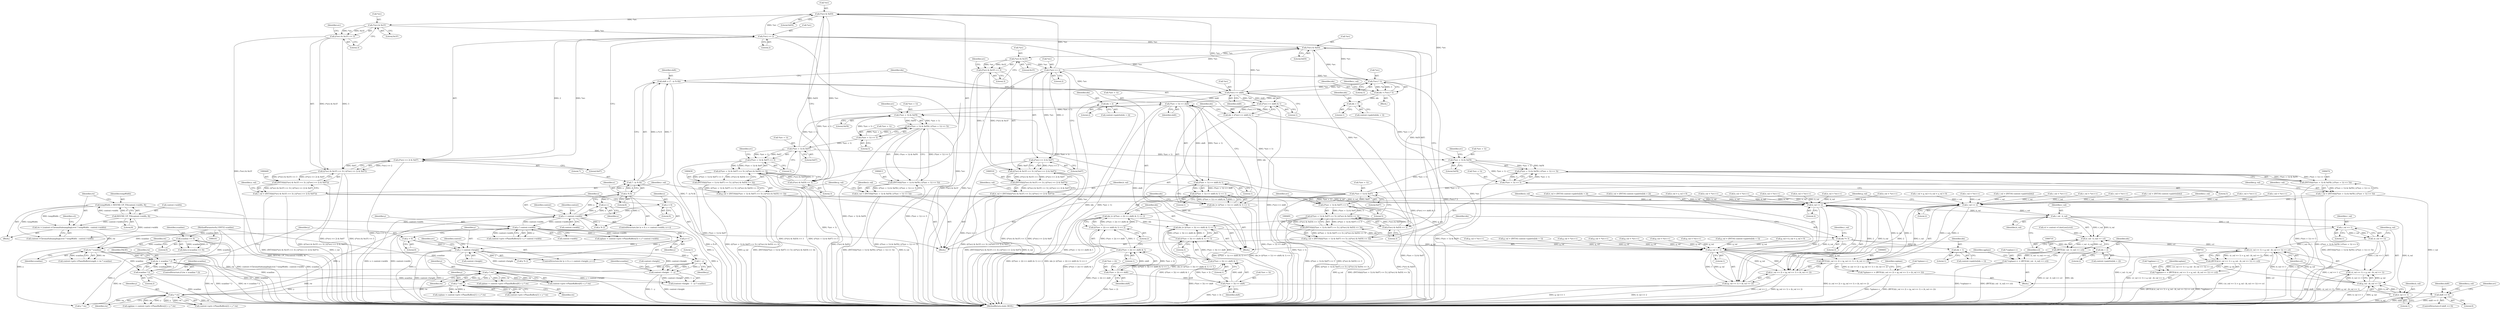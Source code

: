 digraph "0_FreeRDP_d1112c279bd1a327e8e4d0b5f371458bf2579659_5@pointer" {
"1000441" [label="(Call,(*src) & 0xE0)"];
"1000458" [label="(Call,(*src) >> 2)"];
"1000452" [label="(Call,(*src) & 0x1F)"];
"1000441" [label="(Call,(*src) & 0xE0)"];
"1000519" [label="(Call,(*src) >> 2)"];
"1000513" [label="(Call,(*src) & 0x1F)"];
"1000502" [label="(Call,(*src) & 0xE0)"];
"1000636" [label="(Call,(*src) * 3)"];
"1000545" [label="(Call,(*src) >> shift)"];
"1000535" [label="(Call,shift = (7 - (x % 8)))"];
"1000537" [label="(Call,7 - (x % 8))"];
"1000539" [label="(Call,x % 8)"];
"1000268" [label="(Call,x < context->width)"];
"1000273" [label="(Call,x++)"];
"1000265" [label="(Call,x = 0)"];
"1000259" [label="(Call,y * context->width)"];
"1000246" [label="(Call,y * rw)"];
"1000233" [label="(Call,y * rw)"];
"1000220" [label="(Call,y * rw)"];
"1000206" [label="(Call,1 - y)"];
"1000189" [label="(Call,y < context->height)"];
"1000186" [label="(Call,y = 0)"];
"1000194" [label="(Call,y++)"];
"1000202" [label="(Call,context->height - 1 - y)"];
"1000178" [label="(Call,rw < scanline * 2)"];
"1000172" [label="(Call,rw * scanline)"];
"1000150" [label="(Call,rw = (context->ChromaSubsamplingLevel ? tempWidth : context->width))"];
"1000143" [label="(Call,tempWidth = ROUND_UP_TO(context->width, 8))"];
"1000145" [label="(Call,ROUND_UP_TO(context->width, 8))"];
"1000138" [label="(Call,scanline == 0)"];
"1000104" [label="(MethodParameterIn,UINT32 scanline)"];
"1000180" [label="(Call,scanline * 2)"];
"1000440" [label="(Call,((*src) & 0xE0) >> 3)"];
"1000431" [label="(Call,(((*(src + 1)) & 0x07) << 5) | (((*src) & 0xE0) >> 3))"];
"1000429" [label="(Call,(INT16)((((*(src + 1)) & 0x07) << 5) | (((*src) & 0xE0) >> 3)))"];
"1000427" [label="(Call,g_val = (INT16)((((*(src + 1)) & 0x07) << 5) | (((*src) & 0xE0) >> 3)))"];
"1000699" [label="(Call,g_val >> 1)"];
"1000692" [label="(Call,(BYTE)((r_val >> 2) + (g_val >> 1) + (b_val >> 2)))"];
"1000688" [label="(Call,*yplane++ = (BYTE)((r_val >> 2) + (g_val >> 1) + (b_val >> 2)))"];
"1000694" [label="(Call,(r_val >> 2) + (g_val >> 1) + (b_val >> 2))"];
"1000698" [label="(Call,(g_val >> 1) + (b_val >> 2))"];
"1000728" [label="(Call,g_val - (b_val >> 1))"];
"1000722" [label="(Call,(-(r_val >> 1) + g_val - (b_val >> 1)) >> ccl)"];
"1000711" [label="(Call,(r_val - b_val) >> ccl)"];
"1000709" [label="(Call,(BYTE)((r_val - b_val) >> ccl))"];
"1000705" [label="(Call,*coplane++ = (BYTE)((r_val - b_val) >> ccl))"];
"1000720" [label="(Call,(BYTE)((-(r_val >> 1) + g_val - (b_val >> 1)) >> ccl))"];
"1000716" [label="(Call,*cgplane++ = (BYTE)((-(r_val >> 1) + g_val - (b_val >> 1)) >> ccl))"];
"1000723" [label="(Call,-(r_val >> 1) + g_val - (b_val >> 1))"];
"1000451" [label="(Call,((*src) & 0x1F) << 3)"];
"1000450" [label="(Call,(((*src) & 0x1F) << 3) | (((*src) >> 2) & 0x07))"];
"1000448" [label="(Call,(INT16)((((*src) & 0x1F) << 3) | (((*src) >> 2) & 0x07)))"];
"1000446" [label="(Call,r_val = (INT16)((((*src) & 0x1F) << 3) | (((*src) >> 2) & 0x07)))"];
"1000695" [label="(Call,r_val >> 2)"];
"1000712" [label="(Call,r_val - b_val)"];
"1000725" [label="(Call,r_val >> 1)"];
"1000724" [label="(Call,-(r_val >> 1))"];
"1000730" [label="(Call,b_val >> 1)"];
"1000457" [label="(Call,((*src) >> 2) & 0x07)"];
"1000501" [label="(Call,((*src) & 0xE0) >> 3)"];
"1000492" [label="(Call,(((*(src + 1)) & 0x07) << 5) | (((*src) & 0xE0) >> 3))"];
"1000490" [label="(Call,(INT16)((((*(src + 1)) & 0x07) << 5) | (((*src) & 0xE0) >> 3)))"];
"1000488" [label="(Call,g_val = (INT16)((((*(src + 1)) & 0x07) << 5) | (((*src) & 0xE0) >> 3)))"];
"1000512" [label="(Call,((*src) & 0x1F) << 3)"];
"1000511" [label="(Call,(((*src) & 0x1F) << 3) | (((*src) >> 2) & 0x07))"];
"1000509" [label="(Call,(INT16)((((*src) & 0x1F) << 3) | (((*src) >> 2) & 0x07)))"];
"1000507" [label="(Call,b_val = (INT16)((((*src) & 0x1F) << 3) | (((*src) >> 2) & 0x07)))"];
"1000702" [label="(Call,b_val >> 2)"];
"1000518" [label="(Call,((*src) >> 2) & 0x07)"];
"1000544" [label="(Call,((*src) >> shift) & 1)"];
"1000542" [label="(Call,idx = ((*src) >> shift) & 1)"];
"1000550" [label="(Call,idx |= (((*(src + 1)) >> shift) & 1) << 1)"];
"1000562" [label="(Call,idx |= (((*(src + 2)) >> shift) & 1) << 2)"];
"1000574" [label="(Call,idx |= (((*(src + 3)) >> shift) & 1) << 3)"];
"1000586" [label="(Call,idx *= 3)"];
"1000606" [label="(Call,idx + 1)"];
"1000617" [label="(Call,idx + 2)"];
"1000554" [label="(Call,(*(src + 1)) >> shift)"];
"1000415" [label="(Call,(*(src + 1)) & 0xF8)"];
"1000414" [label="(Call,((*(src + 1)) & 0xF8) | ((*(src + 1)) >> 5))"];
"1000412" [label="(Call,(INT16)(((*(src + 1)) & 0xF8) | ((*(src + 1)) >> 5)))"];
"1000410" [label="(Call,b_val = (INT16)(((*(src + 1)) & 0xF8) | ((*(src + 1)) >> 5)))"];
"1000421" [label="(Call,(*(src + 1)) >> 5)"];
"1000433" [label="(Call,(*(src + 1)) & 0x07)"];
"1000432" [label="(Call,((*(src + 1)) & 0x07) << 5)"];
"1000476" [label="(Call,(*(src + 1)) & 0xF8)"];
"1000475" [label="(Call,((*(src + 1)) & 0xF8) | ((*(src + 1)) >> 5))"];
"1000473" [label="(Call,(INT16)(((*(src + 1)) & 0xF8) | ((*(src + 1)) >> 5)))"];
"1000471" [label="(Call,r_val = (INT16)(((*(src + 1)) & 0xF8) | ((*(src + 1)) >> 5)))"];
"1000482" [label="(Call,(*(src + 1)) >> 5)"];
"1000494" [label="(Call,(*(src + 1)) & 0x07)"];
"1000493" [label="(Call,((*(src + 1)) & 0x07) << 5)"];
"1000553" [label="(Call,((*(src + 1)) >> shift) & 1)"];
"1000552" [label="(Call,(((*(src + 1)) >> shift) & 1) << 1)"];
"1000566" [label="(Call,(*(src + 2)) >> shift)"];
"1000565" [label="(Call,((*(src + 2)) >> shift) & 1)"];
"1000564" [label="(Call,(((*(src + 2)) >> shift) & 1) << 2)"];
"1000578" [label="(Call,(*(src + 3)) >> shift)"];
"1000577" [label="(Call,((*(src + 3)) >> shift) & 1)"];
"1000576" [label="(Call,(((*(src + 3)) >> shift) & 1) << 3)"];
"1000621" [label="(Call,shift == 0)"];
"1000634" [label="(Call,idx = (*src) * 3)"];
"1000657" [label="(Call,idx + 1)"];
"1000668" [label="(Call,idx + 2)"];
"1000519" [label="(Call,(*src) >> 2)"];
"1000639" [label="(Literal,3)"];
"1000195" [label="(Identifier,y)"];
"1000659" [label="(Literal,1)"];
"1000104" [label="(MethodParameterIn,UINT32 scanline)"];
"1000431" [label="(Call,(((*(src + 1)) & 0x07) << 5) | (((*src) & 0xE0) >> 3))"];
"1000563" [label="(Identifier,idx)"];
"1000414" [label="(Call,((*(src + 1)) & 0xF8) | ((*(src + 1)) >> 5))"];
"1000622" [label="(Identifier,shift)"];
"1000706" [label="(Call,*coplane++)"];
"1000443" [label="(Identifier,src)"];
"1000583" [label="(Identifier,shift)"];
"1000641" [label="(Identifier,r_val)"];
"1000225" [label="(Call,context->priv->PlaneBuffers[1] + y * rw)"];
"1000438" [label="(Literal,0x07)"];
"1000172" [label="(Call,rw * scanline)"];
"1000450" [label="(Call,(((*src) & 0x1F) << 3) | (((*src) >> 2) & 0x07))"];
"1000649" [label="(Call,g_val = (INT16) context->palette[idx + 1])"];
"1000178" [label="(Call,rw < scanline * 2)"];
"1000270" [label="(Call,context->width)"];
"1000234" [label="(Identifier,y)"];
"1000717" [label="(Call,*cgplane++)"];
"1000489" [label="(Identifier,g_val)"];
"1000268" [label="(Call,x < context->width)"];
"1000180" [label="(Call,scanline * 2)"];
"1000251" [label="(Call,context->priv->PlaneBuffers[3] + y * context->width)"];
"1000105" [label="(Block,)"];
"1000708" [label="(Identifier,coplane)"];
"1000716" [label="(Call,*cgplane++ = (BYTE)((-(r_val >> 1) + g_val - (b_val >> 1)) >> ccl))"];
"1000248" [label="(Identifier,rw)"];
"1000314" [label="(Call,r_val = *src++)"];
"1000543" [label="(Identifier,idx)"];
"1000724" [label="(Call,-(r_val >> 1))"];
"1000194" [label="(Call,y++)"];
"1000678" [label="(Call,r_val = g_val = b_val = a_val = 0)"];
"1000585" [label="(Literal,3)"];
"1000198" [label="(Identifier,src)"];
"1000737" [label="(Identifier,aplane)"];
"1000634" [label="(Call,idx = (*src) * 3)"];
"1000567" [label="(Call,*(src + 2))"];
"1000546" [label="(Call,*src)"];
"1000260" [label="(Identifier,y)"];
"1000694" [label="(Call,(r_val >> 2) + (g_val >> 1) + (b_val >> 2))"];
"1000150" [label="(Call,rw = (context->ChromaSubsamplingLevel ? tempWidth : context->width))"];
"1000482" [label="(Call,(*(src + 1)) >> 5)"];
"1000571" [label="(Identifier,shift)"];
"1000632" [label="(Block,)"];
"1000664" [label="(Call,context->palette[idx + 2])"];
"1000280" [label="(Block,)"];
"1000457" [label="(Call,((*src) >> 2) & 0x07)"];
"1000730" [label="(Call,b_val >> 1)"];
"1000458" [label="(Call,(*src) >> 2)"];
"1000212" [label="(Call,context->priv->PlaneBuffers[0] + y * rw)"];
"1000777" [label="(Call,y % 2)"];
"1000188" [label="(Literal,0)"];
"1000689" [label="(Call,*yplane++)"];
"1000181" [label="(Identifier,scanline)"];
"1000490" [label="(Call,(INT16)((((*(src + 1)) & 0x07) << 5) | (((*src) & 0xE0) >> 3)))"];
"1000485" [label="(Identifier,src)"];
"1000504" [label="(Identifier,src)"];
"1000618" [label="(Identifier,idx)"];
"1000579" [label="(Call,*(src + 3))"];
"1000714" [label="(Identifier,b_val)"];
"1000722" [label="(Call,(-(r_val >> 1) + g_val - (b_val >> 1)) >> ccl)"];
"1000421" [label="(Call,(*(src + 1)) >> 5)"];
"1000275" [label="(Block,)"];
"1000587" [label="(Identifier,idx)"];
"1000182" [label="(Literal,2)"];
"1000152" [label="(Call,context->ChromaSubsamplingLevel ? tempWidth : context->width)"];
"1000246" [label="(Call,y * rw)"];
"1000700" [label="(Identifier,g_val)"];
"1000549" [label="(Literal,1)"];
"1000427" [label="(Call,g_val = (INT16)((((*(src + 1)) & 0x07) << 5) | (((*src) & 0xE0) >> 3)))"];
"1000447" [label="(Identifier,r_val)"];
"1000692" [label="(Call,(BYTE)((r_val >> 2) + (g_val >> 1) + (b_val >> 2)))"];
"1000446" [label="(Call,r_val = (INT16)((((*src) & 0x1F) << 3) | (((*src) >> 2) & 0x07)))"];
"1000551" [label="(Identifier,idx)"];
"1000309" [label="(Call,g_val = *src++)"];
"1000331" [label="(Call,g_val = *src++)"];
"1000559" [label="(Identifier,shift)"];
"1000728" [label="(Call,g_val - (b_val >> 1))"];
"1000727" [label="(Literal,1)"];
"1000222" [label="(Identifier,rw)"];
"1000247" [label="(Identifier,y)"];
"1000207" [label="(Literal,1)"];
"1000561" [label="(Literal,1)"];
"1000492" [label="(Call,(((*(src + 1)) & 0x07) << 5) | (((*src) & 0xE0) >> 3))"];
"1000588" [label="(Literal,3)"];
"1000509" [label="(Call,(INT16)((((*src) & 0x1F) << 3) | (((*src) >> 2) & 0x07)))"];
"1000502" [label="(Call,(*src) & 0xE0)"];
"1000520" [label="(Call,*src)"];
"1000745" [label="(Call,x % 2)"];
"1000151" [label="(Identifier,rw)"];
"1000544" [label="(Call,((*src) >> shift) & 1)"];
"1000476" [label="(Call,(*(src + 1)) & 0xF8)"];
"1000584" [label="(Literal,1)"];
"1000682" [label="(Call,b_val = a_val = 0)"];
"1000574" [label="(Call,idx |= (((*(src + 3)) >> shift) & 1) << 3)"];
"1000434" [label="(Call,*(src + 1))"];
"1000732" [label="(Literal,1)"];
"1000508" [label="(Identifier,b_val)"];
"1000439" [label="(Literal,5)"];
"1000720" [label="(Call,(BYTE)((-(r_val >> 1) + g_val - (b_val >> 1)) >> ccl))"];
"1000442" [label="(Call,*src)"];
"1000636" [label="(Call,(*src) * 3)"];
"1000545" [label="(Call,(*src) >> shift)"];
"1000522" [label="(Literal,2)"];
"1000516" [label="(Literal,0x1F)"];
"1000326" [label="(Call,r_val = *src++)"];
"1000145" [label="(Call,ROUND_UP_TO(context->width, 8))"];
"1000726" [label="(Identifier,r_val)"];
"1000177" [label="(ControlStructure,if (rw < scanline * 2))"];
"1000536" [label="(Identifier,shift)"];
"1000415" [label="(Call,(*(src + 1)) & 0xF8)"];
"1000146" [label="(Call,context->width)"];
"1000512" [label="(Call,((*src) & 0x1F) << 3)"];
"1000433" [label="(Call,(*(src + 1)) & 0x07)"];
"1000429" [label="(Call,(INT16)((((*(src + 1)) & 0x07) << 5) | (((*src) & 0xE0) >> 3)))"];
"1000623" [label="(Literal,0)"];
"1000375" [label="(Call,g_val = *src++)"];
"1000702" [label="(Call,b_val >> 2)"];
"1000532" [label="(Block,)"];
"1000220" [label="(Call,y * rw)"];
"1000161" [label="(Identifier,ccl)"];
"1000503" [label="(Call,*src)"];
"1000304" [label="(Call,b_val = *src++)"];
"1000455" [label="(Literal,0x1F)"];
"1000619" [label="(Literal,2)"];
"1000400" [label="(Call,b_val = *src++)"];
"1000548" [label="(Identifier,shift)"];
"1000269" [label="(Identifier,x)"];
"1000273" [label="(Call,x++)"];
"1000774" [label="(Identifier,context)"];
"1000472" [label="(Identifier,r_val)"];
"1000606" [label="(Call,idx + 1)"];
"1000538" [label="(Literal,7)"];
"1000578" [label="(Call,(*(src + 3)) >> shift)"];
"1000149" [label="(Literal,8)"];
"1000370" [label="(Call,b_val = *src++)"];
"1000514" [label="(Call,*src)"];
"1000456" [label="(Literal,3)"];
"1000267" [label="(Literal,0)"];
"1000139" [label="(Identifier,scanline)"];
"1000620" [label="(ControlStructure,if (shift == 0))"];
"1000441" [label="(Call,(*src) & 0xE0)"];
"1000203" [label="(Call,context->height)"];
"1000711" [label="(Call,(r_val - b_val) >> ccl)"];
"1000432" [label="(Call,((*(src + 1)) & 0x07) << 5)"];
"1000688" [label="(Call,*yplane++ = (BYTE)((r_val >> 2) + (g_val >> 1) + (b_val >> 2)))"];
"1000733" [label="(Identifier,ccl)"];
"1000723" [label="(Call,-(r_val >> 1) + g_val - (b_val >> 1))"];
"1000668" [label="(Call,idx + 2)"];
"1000576" [label="(Call,(((*(src + 3)) >> shift) & 1) << 3)"];
"1000653" [label="(Call,context->palette[idx + 1])"];
"1000488" [label="(Call,g_val = (INT16)((((*(src + 1)) & 0x07) << 5) | (((*src) & 0xE0) >> 3)))"];
"1000613" [label="(Call,context->palette[idx + 2])"];
"1000191" [label="(Call,context->height)"];
"1000608" [label="(Literal,1)"];
"1000695" [label="(Call,r_val >> 2)"];
"1000440" [label="(Call,((*src) & 0xE0) >> 3)"];
"1000278" [label="(Identifier,context)"];
"1000511" [label="(Call,(((*src) & 0x1F) << 3) | (((*src) >> 2) & 0x07))"];
"1000712" [label="(Call,r_val - b_val)"];
"1000607" [label="(Identifier,idx)"];
"1000481" [label="(Literal,0xF8)"];
"1000513" [label="(Call,(*src) & 0x1F)"];
"1000206" [label="(Call,1 - y)"];
"1000555" [label="(Call,*(src + 1))"];
"1000451" [label="(Call,((*src) & 0x1F) << 3)"];
"1000792" [label="(Call,y * rw)"];
"1000236" [label="(Call,cgplane = context->priv->PlaneBuffers[2] + y * rw)"];
"1000729" [label="(Identifier,g_val)"];
"1000187" [label="(Identifier,y)"];
"1000701" [label="(Literal,1)"];
"1000703" [label="(Identifier,b_val)"];
"1000233" [label="(Call,y * rw)"];
"1000698" [label="(Call,(g_val >> 1) + (b_val >> 2))"];
"1000640" [label="(Call,r_val = (INT16) context->palette[idx])"];
"1000617" [label="(Call,idx + 2)"];
"1000282" [label="(Call,b_val = *src++)"];
"1000411" [label="(Identifier,b_val)"];
"1000473" [label="(Call,(INT16)(((*(src + 1)) & 0xF8) | ((*(src + 1)) >> 5)))"];
"1000542" [label="(Call,idx = ((*src) >> shift) & 1)"];
"1000292" [label="(Call,r_val = *src++)"];
"1000699" [label="(Call,g_val >> 1)"];
"1000274" [label="(Identifier,x)"];
"1000742" [label="(Identifier,context)"];
"1000358" [label="(Call,b_val = *src++)"];
"1000380" [label="(Call,r_val = *src++)"];
"1000221" [label="(Identifier,y)"];
"1000140" [label="(Literal,0)"];
"1000494" [label="(Call,(*(src + 1)) & 0x07)"];
"1000266" [label="(Identifier,x)"];
"1000554" [label="(Call,(*(src + 1)) >> shift)"];
"1000235" [label="(Identifier,rw)"];
"1000483" [label="(Call,*(src + 1))"];
"1000539" [label="(Call,x % 8)"];
"1000238" [label="(Call,context->priv->PlaneBuffers[2] + y * rw)"];
"1000507" [label="(Call,b_val = (INT16)((((*src) & 0x1F) << 3) | (((*src) >> 2) & 0x07)))"];
"1000420" [label="(Literal,0xF8)"];
"1000577" [label="(Call,((*(src + 3)) >> shift) & 1)"];
"1000209" [label="(Identifier,scanline)"];
"1000261" [label="(Call,context->width)"];
"1000353" [label="(Call,g_val = *src++)"];
"1000136" [label="(Call,data || (scanline == 0))"];
"1000731" [label="(Identifier,b_val)"];
"1000628" [label="(Identifier,a_val)"];
"1000249" [label="(Call,aplane = context->priv->PlaneBuffers[3] + y * context->width)"];
"1000144" [label="(Identifier,tempWidth)"];
"1000184" [label="(Identifier,FALSE)"];
"1000264" [label="(ControlStructure,for (x = 0; x < context->width; x++))"];
"1000471" [label="(Call,r_val = (INT16)(((*(src + 1)) & 0xF8) | ((*(src + 1)) >> 5)))"];
"1000410" [label="(Call,b_val = (INT16)(((*(src + 1)) & 0xF8) | ((*(src + 1)) >> 5)))"];
"1000715" [label="(Identifier,ccl)"];
"1000426" [label="(Literal,5)"];
"1000487" [label="(Literal,5)"];
"1000166" [label="(Call,context->priv->PlaneBuffersLength < rw * scanline)"];
"1000500" [label="(Literal,5)"];
"1000348" [label="(Call,r_val = *src++)"];
"1000625" [label="(Identifier,src)"];
"1000523" [label="(Literal,0x07)"];
"1000505" [label="(Literal,0xE0)"];
"1000143" [label="(Call,tempWidth = ROUND_UP_TO(context->width, 8))"];
"1000713" [label="(Identifier,r_val)"];
"1000186" [label="(Call,y = 0)"];
"1000521" [label="(Identifier,src)"];
"1000190" [label="(Identifier,y)"];
"1000416" [label="(Call,*(src + 1))"];
"1000453" [label="(Call,*src)"];
"1000562" [label="(Call,idx |= (((*(src + 2)) >> shift) & 1) << 2)"];
"1000444" [label="(Literal,0xE0)"];
"1000160" [label="(Call,ccl = context->ColorLossLevel)"];
"1000138" [label="(Call,scanline == 0)"];
"1000477" [label="(Call,*(src + 1))"];
"1000223" [label="(Call,coplane = context->priv->PlaneBuffers[1] + y * rw)"];
"1000208" [label="(Identifier,y)"];
"1000428" [label="(Identifier,g_val)"];
"1000719" [label="(Identifier,cgplane)"];
"1000590" [label="(Identifier,r_val)"];
"1000185" [label="(ControlStructure,for (y = 0; y < context->height; y++))"];
"1000464" [label="(Identifier,a_val)"];
"1000565" [label="(Call,((*(src + 2)) >> shift) & 1)"];
"1000179" [label="(Identifier,rw)"];
"1000541" [label="(Literal,8)"];
"1000517" [label="(Literal,3)"];
"1000670" [label="(Literal,2)"];
"1000495" [label="(Call,*(src + 1))"];
"1000705" [label="(Call,*coplane++ = (BYTE)((r_val - b_val) >> ccl))"];
"1000589" [label="(Call,r_val = (INT16) context->palette[idx])"];
"1000535" [label="(Call,shift = (7 - (x % 8)))"];
"1000552" [label="(Call,(((*(src + 1)) >> shift) & 1) << 1)"];
"1000841" [label="(MethodReturn,static BOOL)"];
"1000462" [label="(Literal,0x07)"];
"1000506" [label="(Literal,3)"];
"1000201" [label="(Call,(context->height - 1 - y) * scanline)"];
"1000525" [label="(Identifier,a_val)"];
"1000336" [label="(Call,b_val = *src++)"];
"1000459" [label="(Call,*src)"];
"1000265" [label="(Call,x = 0)"];
"1000202" [label="(Call,context->height - 1 - y)"];
"1000553" [label="(Call,((*(src + 1)) >> shift) & 1)"];
"1000566" [label="(Call,(*(src + 2)) >> shift)"];
"1000424" [label="(Identifier,src)"];
"1000412" [label="(Call,(INT16)(((*(src + 1)) & 0xF8) | ((*(src + 1)) >> 5)))"];
"1000550" [label="(Call,idx |= (((*(src + 1)) >> shift) & 1) << 1)"];
"1000259" [label="(Call,y * context->width)"];
"1000395" [label="(Call,g_val = *src++)"];
"1000657" [label="(Call,idx + 1)"];
"1000598" [label="(Call,g_val = (INT16) context->palette[idx + 1])"];
"1000575" [label="(Identifier,idx)"];
"1000572" [label="(Literal,1)"];
"1000696" [label="(Identifier,r_val)"];
"1000609" [label="(Call,b_val = (INT16) context->palette[idx + 2])"];
"1000658" [label="(Identifier,idx)"];
"1000452" [label="(Call,(*src) & 0x1F)"];
"1000390" [label="(Call,r_val = *src++)"];
"1000174" [label="(Identifier,scanline)"];
"1000493" [label="(Call,((*(src + 1)) & 0x07) << 5)"];
"1000586" [label="(Call,idx *= 3)"];
"1000660" [label="(Call,b_val = (INT16) context->palette[idx + 2])"];
"1000448" [label="(Call,(INT16)((((*src) & 0x1F) << 3) | (((*src) >> 2) & 0x07)))"];
"1000210" [label="(Call,yplane = context->priv->PlaneBuffers[0] + y * rw)"];
"1000501" [label="(Call,((*src) & 0xE0) >> 3)"];
"1000518" [label="(Call,((*src) >> 2) & 0x07)"];
"1000560" [label="(Literal,1)"];
"1000537" [label="(Call,7 - (x % 8))"];
"1000573" [label="(Literal,2)"];
"1000635" [label="(Identifier,idx)"];
"1000669" [label="(Identifier,idx)"];
"1000540" [label="(Identifier,x)"];
"1000460" [label="(Identifier,src)"];
"1000445" [label="(Literal,3)"];
"1000499" [label="(Literal,0x07)"];
"1000680" [label="(Call,g_val = b_val = a_val = 0)"];
"1000709" [label="(Call,(BYTE)((r_val - b_val) >> ccl))"];
"1000704" [label="(Literal,2)"];
"1000602" [label="(Call,context->palette[idx + 1])"];
"1000621" [label="(Call,shift == 0)"];
"1000461" [label="(Literal,2)"];
"1000564" [label="(Call,(((*(src + 2)) >> shift) & 1) << 2)"];
"1000189" [label="(Call,y < context->height)"];
"1000173" [label="(Identifier,rw)"];
"1000287" [label="(Call,g_val = *src++)"];
"1000697" [label="(Literal,2)"];
"1000637" [label="(Call,*src)"];
"1000475" [label="(Call,((*(src + 1)) & 0xF8) | ((*(src + 1)) >> 5))"];
"1000725" [label="(Call,r_val >> 1)"];
"1000422" [label="(Call,*(src + 1))"];
"1000441" -> "1000440"  [label="AST: "];
"1000441" -> "1000444"  [label="CFG: "];
"1000442" -> "1000441"  [label="AST: "];
"1000444" -> "1000441"  [label="AST: "];
"1000445" -> "1000441"  [label="CFG: "];
"1000441" -> "1000440"  [label="DDG: *src"];
"1000441" -> "1000440"  [label="DDG: 0xE0"];
"1000458" -> "1000441"  [label="DDG: *src"];
"1000519" -> "1000441"  [label="DDG: *src"];
"1000636" -> "1000441"  [label="DDG: *src"];
"1000545" -> "1000441"  [label="DDG: *src"];
"1000441" -> "1000452"  [label="DDG: *src"];
"1000458" -> "1000457"  [label="AST: "];
"1000458" -> "1000461"  [label="CFG: "];
"1000459" -> "1000458"  [label="AST: "];
"1000461" -> "1000458"  [label="AST: "];
"1000462" -> "1000458"  [label="CFG: "];
"1000458" -> "1000841"  [label="DDG: *src"];
"1000458" -> "1000457"  [label="DDG: *src"];
"1000458" -> "1000457"  [label="DDG: 2"];
"1000452" -> "1000458"  [label="DDG: *src"];
"1000458" -> "1000502"  [label="DDG: *src"];
"1000458" -> "1000545"  [label="DDG: *src"];
"1000458" -> "1000636"  [label="DDG: *src"];
"1000452" -> "1000451"  [label="AST: "];
"1000452" -> "1000455"  [label="CFG: "];
"1000453" -> "1000452"  [label="AST: "];
"1000455" -> "1000452"  [label="AST: "];
"1000456" -> "1000452"  [label="CFG: "];
"1000452" -> "1000451"  [label="DDG: *src"];
"1000452" -> "1000451"  [label="DDG: 0x1F"];
"1000519" -> "1000518"  [label="AST: "];
"1000519" -> "1000522"  [label="CFG: "];
"1000520" -> "1000519"  [label="AST: "];
"1000522" -> "1000519"  [label="AST: "];
"1000523" -> "1000519"  [label="CFG: "];
"1000519" -> "1000841"  [label="DDG: *src"];
"1000519" -> "1000502"  [label="DDG: *src"];
"1000519" -> "1000518"  [label="DDG: *src"];
"1000519" -> "1000518"  [label="DDG: 2"];
"1000513" -> "1000519"  [label="DDG: *src"];
"1000519" -> "1000545"  [label="DDG: *src"];
"1000519" -> "1000636"  [label="DDG: *src"];
"1000513" -> "1000512"  [label="AST: "];
"1000513" -> "1000516"  [label="CFG: "];
"1000514" -> "1000513"  [label="AST: "];
"1000516" -> "1000513"  [label="AST: "];
"1000517" -> "1000513"  [label="CFG: "];
"1000513" -> "1000512"  [label="DDG: *src"];
"1000513" -> "1000512"  [label="DDG: 0x1F"];
"1000502" -> "1000513"  [label="DDG: *src"];
"1000502" -> "1000501"  [label="AST: "];
"1000502" -> "1000505"  [label="CFG: "];
"1000503" -> "1000502"  [label="AST: "];
"1000505" -> "1000502"  [label="AST: "];
"1000506" -> "1000502"  [label="CFG: "];
"1000502" -> "1000501"  [label="DDG: *src"];
"1000502" -> "1000501"  [label="DDG: 0xE0"];
"1000636" -> "1000502"  [label="DDG: *src"];
"1000545" -> "1000502"  [label="DDG: *src"];
"1000636" -> "1000634"  [label="AST: "];
"1000636" -> "1000639"  [label="CFG: "];
"1000637" -> "1000636"  [label="AST: "];
"1000639" -> "1000636"  [label="AST: "];
"1000634" -> "1000636"  [label="CFG: "];
"1000636" -> "1000841"  [label="DDG: *src"];
"1000636" -> "1000545"  [label="DDG: *src"];
"1000636" -> "1000634"  [label="DDG: *src"];
"1000636" -> "1000634"  [label="DDG: 3"];
"1000545" -> "1000636"  [label="DDG: *src"];
"1000545" -> "1000544"  [label="AST: "];
"1000545" -> "1000548"  [label="CFG: "];
"1000546" -> "1000545"  [label="AST: "];
"1000548" -> "1000545"  [label="AST: "];
"1000549" -> "1000545"  [label="CFG: "];
"1000545" -> "1000841"  [label="DDG: *src"];
"1000545" -> "1000544"  [label="DDG: *src"];
"1000545" -> "1000544"  [label="DDG: shift"];
"1000535" -> "1000545"  [label="DDG: shift"];
"1000545" -> "1000554"  [label="DDG: shift"];
"1000535" -> "1000532"  [label="AST: "];
"1000535" -> "1000537"  [label="CFG: "];
"1000536" -> "1000535"  [label="AST: "];
"1000537" -> "1000535"  [label="AST: "];
"1000543" -> "1000535"  [label="CFG: "];
"1000535" -> "1000841"  [label="DDG: 7 - (x % 8)"];
"1000537" -> "1000535"  [label="DDG: 7"];
"1000537" -> "1000535"  [label="DDG: x % 8"];
"1000537" -> "1000539"  [label="CFG: "];
"1000538" -> "1000537"  [label="AST: "];
"1000539" -> "1000537"  [label="AST: "];
"1000537" -> "1000841"  [label="DDG: x % 8"];
"1000539" -> "1000537"  [label="DDG: x"];
"1000539" -> "1000537"  [label="DDG: 8"];
"1000539" -> "1000541"  [label="CFG: "];
"1000540" -> "1000539"  [label="AST: "];
"1000541" -> "1000539"  [label="AST: "];
"1000539" -> "1000841"  [label="DDG: x"];
"1000539" -> "1000273"  [label="DDG: x"];
"1000268" -> "1000539"  [label="DDG: x"];
"1000539" -> "1000745"  [label="DDG: x"];
"1000268" -> "1000264"  [label="AST: "];
"1000268" -> "1000270"  [label="CFG: "];
"1000269" -> "1000268"  [label="AST: "];
"1000270" -> "1000268"  [label="AST: "];
"1000278" -> "1000268"  [label="CFG: "];
"1000742" -> "1000268"  [label="CFG: "];
"1000268" -> "1000841"  [label="DDG: x"];
"1000268" -> "1000841"  [label="DDG: x < context->width"];
"1000268" -> "1000841"  [label="DDG: context->width"];
"1000268" -> "1000259"  [label="DDG: context->width"];
"1000273" -> "1000268"  [label="DDG: x"];
"1000265" -> "1000268"  [label="DDG: x"];
"1000259" -> "1000268"  [label="DDG: context->width"];
"1000268" -> "1000273"  [label="DDG: x"];
"1000268" -> "1000745"  [label="DDG: x"];
"1000273" -> "1000264"  [label="AST: "];
"1000273" -> "1000274"  [label="CFG: "];
"1000274" -> "1000273"  [label="AST: "];
"1000269" -> "1000273"  [label="CFG: "];
"1000265" -> "1000264"  [label="AST: "];
"1000265" -> "1000267"  [label="CFG: "];
"1000266" -> "1000265"  [label="AST: "];
"1000267" -> "1000265"  [label="AST: "];
"1000269" -> "1000265"  [label="CFG: "];
"1000259" -> "1000251"  [label="AST: "];
"1000259" -> "1000261"  [label="CFG: "];
"1000260" -> "1000259"  [label="AST: "];
"1000261" -> "1000259"  [label="AST: "];
"1000251" -> "1000259"  [label="CFG: "];
"1000259" -> "1000841"  [label="DDG: y"];
"1000259" -> "1000194"  [label="DDG: y"];
"1000259" -> "1000249"  [label="DDG: y"];
"1000259" -> "1000249"  [label="DDG: context->width"];
"1000259" -> "1000251"  [label="DDG: y"];
"1000259" -> "1000251"  [label="DDG: context->width"];
"1000246" -> "1000259"  [label="DDG: y"];
"1000145" -> "1000259"  [label="DDG: context->width"];
"1000259" -> "1000777"  [label="DDG: y"];
"1000259" -> "1000792"  [label="DDG: y"];
"1000246" -> "1000238"  [label="AST: "];
"1000246" -> "1000248"  [label="CFG: "];
"1000247" -> "1000246"  [label="AST: "];
"1000248" -> "1000246"  [label="AST: "];
"1000238" -> "1000246"  [label="CFG: "];
"1000246" -> "1000841"  [label="DDG: rw"];
"1000246" -> "1000220"  [label="DDG: rw"];
"1000246" -> "1000236"  [label="DDG: y"];
"1000246" -> "1000236"  [label="DDG: rw"];
"1000246" -> "1000238"  [label="DDG: y"];
"1000246" -> "1000238"  [label="DDG: rw"];
"1000233" -> "1000246"  [label="DDG: y"];
"1000233" -> "1000246"  [label="DDG: rw"];
"1000246" -> "1000792"  [label="DDG: rw"];
"1000233" -> "1000225"  [label="AST: "];
"1000233" -> "1000235"  [label="CFG: "];
"1000234" -> "1000233"  [label="AST: "];
"1000235" -> "1000233"  [label="AST: "];
"1000225" -> "1000233"  [label="CFG: "];
"1000233" -> "1000223"  [label="DDG: y"];
"1000233" -> "1000223"  [label="DDG: rw"];
"1000233" -> "1000225"  [label="DDG: y"];
"1000233" -> "1000225"  [label="DDG: rw"];
"1000220" -> "1000233"  [label="DDG: y"];
"1000220" -> "1000233"  [label="DDG: rw"];
"1000220" -> "1000212"  [label="AST: "];
"1000220" -> "1000222"  [label="CFG: "];
"1000221" -> "1000220"  [label="AST: "];
"1000222" -> "1000220"  [label="AST: "];
"1000212" -> "1000220"  [label="CFG: "];
"1000220" -> "1000210"  [label="DDG: y"];
"1000220" -> "1000210"  [label="DDG: rw"];
"1000220" -> "1000212"  [label="DDG: y"];
"1000220" -> "1000212"  [label="DDG: rw"];
"1000206" -> "1000220"  [label="DDG: y"];
"1000178" -> "1000220"  [label="DDG: rw"];
"1000206" -> "1000202"  [label="AST: "];
"1000206" -> "1000208"  [label="CFG: "];
"1000207" -> "1000206"  [label="AST: "];
"1000208" -> "1000206"  [label="AST: "];
"1000202" -> "1000206"  [label="CFG: "];
"1000206" -> "1000202"  [label="DDG: 1"];
"1000206" -> "1000202"  [label="DDG: y"];
"1000189" -> "1000206"  [label="DDG: y"];
"1000189" -> "1000185"  [label="AST: "];
"1000189" -> "1000191"  [label="CFG: "];
"1000190" -> "1000189"  [label="AST: "];
"1000191" -> "1000189"  [label="AST: "];
"1000198" -> "1000189"  [label="CFG: "];
"1000774" -> "1000189"  [label="CFG: "];
"1000189" -> "1000841"  [label="DDG: y"];
"1000189" -> "1000841"  [label="DDG: y < context->height"];
"1000189" -> "1000841"  [label="DDG: context->height"];
"1000186" -> "1000189"  [label="DDG: y"];
"1000194" -> "1000189"  [label="DDG: y"];
"1000202" -> "1000189"  [label="DDG: context->height"];
"1000189" -> "1000202"  [label="DDG: context->height"];
"1000189" -> "1000777"  [label="DDG: y"];
"1000189" -> "1000792"  [label="DDG: y"];
"1000186" -> "1000185"  [label="AST: "];
"1000186" -> "1000188"  [label="CFG: "];
"1000187" -> "1000186"  [label="AST: "];
"1000188" -> "1000186"  [label="AST: "];
"1000190" -> "1000186"  [label="CFG: "];
"1000194" -> "1000185"  [label="AST: "];
"1000194" -> "1000195"  [label="CFG: "];
"1000195" -> "1000194"  [label="AST: "];
"1000190" -> "1000194"  [label="CFG: "];
"1000202" -> "1000201"  [label="AST: "];
"1000203" -> "1000202"  [label="AST: "];
"1000209" -> "1000202"  [label="CFG: "];
"1000202" -> "1000841"  [label="DDG: 1 - y"];
"1000202" -> "1000841"  [label="DDG: context->height"];
"1000202" -> "1000201"  [label="DDG: context->height"];
"1000202" -> "1000201"  [label="DDG: 1 - y"];
"1000178" -> "1000177"  [label="AST: "];
"1000178" -> "1000180"  [label="CFG: "];
"1000179" -> "1000178"  [label="AST: "];
"1000180" -> "1000178"  [label="AST: "];
"1000184" -> "1000178"  [label="CFG: "];
"1000187" -> "1000178"  [label="CFG: "];
"1000178" -> "1000841"  [label="DDG: rw < scanline * 2"];
"1000178" -> "1000841"  [label="DDG: rw"];
"1000178" -> "1000841"  [label="DDG: scanline * 2"];
"1000172" -> "1000178"  [label="DDG: rw"];
"1000180" -> "1000178"  [label="DDG: scanline"];
"1000180" -> "1000178"  [label="DDG: 2"];
"1000178" -> "1000792"  [label="DDG: rw"];
"1000172" -> "1000166"  [label="AST: "];
"1000172" -> "1000174"  [label="CFG: "];
"1000173" -> "1000172"  [label="AST: "];
"1000174" -> "1000172"  [label="AST: "];
"1000166" -> "1000172"  [label="CFG: "];
"1000172" -> "1000841"  [label="DDG: rw"];
"1000172" -> "1000841"  [label="DDG: scanline"];
"1000172" -> "1000166"  [label="DDG: rw"];
"1000172" -> "1000166"  [label="DDG: scanline"];
"1000150" -> "1000172"  [label="DDG: rw"];
"1000138" -> "1000172"  [label="DDG: scanline"];
"1000104" -> "1000172"  [label="DDG: scanline"];
"1000172" -> "1000180"  [label="DDG: scanline"];
"1000150" -> "1000105"  [label="AST: "];
"1000150" -> "1000152"  [label="CFG: "];
"1000151" -> "1000150"  [label="AST: "];
"1000152" -> "1000150"  [label="AST: "];
"1000161" -> "1000150"  [label="CFG: "];
"1000150" -> "1000841"  [label="DDG: context->ChromaSubsamplingLevel ? tempWidth : context->width"];
"1000143" -> "1000150"  [label="DDG: tempWidth"];
"1000145" -> "1000150"  [label="DDG: context->width"];
"1000143" -> "1000105"  [label="AST: "];
"1000143" -> "1000145"  [label="CFG: "];
"1000144" -> "1000143"  [label="AST: "];
"1000145" -> "1000143"  [label="AST: "];
"1000151" -> "1000143"  [label="CFG: "];
"1000143" -> "1000841"  [label="DDG: ROUND_UP_TO(context->width, 8)"];
"1000145" -> "1000143"  [label="DDG: context->width"];
"1000145" -> "1000143"  [label="DDG: 8"];
"1000143" -> "1000152"  [label="DDG: tempWidth"];
"1000145" -> "1000149"  [label="CFG: "];
"1000146" -> "1000145"  [label="AST: "];
"1000149" -> "1000145"  [label="AST: "];
"1000145" -> "1000152"  [label="DDG: context->width"];
"1000138" -> "1000136"  [label="AST: "];
"1000138" -> "1000140"  [label="CFG: "];
"1000139" -> "1000138"  [label="AST: "];
"1000140" -> "1000138"  [label="AST: "];
"1000136" -> "1000138"  [label="CFG: "];
"1000138" -> "1000841"  [label="DDG: scanline"];
"1000138" -> "1000136"  [label="DDG: scanline"];
"1000138" -> "1000136"  [label="DDG: 0"];
"1000104" -> "1000138"  [label="DDG: scanline"];
"1000104" -> "1000101"  [label="AST: "];
"1000104" -> "1000841"  [label="DDG: scanline"];
"1000104" -> "1000180"  [label="DDG: scanline"];
"1000104" -> "1000201"  [label="DDG: scanline"];
"1000180" -> "1000182"  [label="CFG: "];
"1000181" -> "1000180"  [label="AST: "];
"1000182" -> "1000180"  [label="AST: "];
"1000180" -> "1000841"  [label="DDG: scanline"];
"1000180" -> "1000201"  [label="DDG: scanline"];
"1000440" -> "1000431"  [label="AST: "];
"1000440" -> "1000445"  [label="CFG: "];
"1000445" -> "1000440"  [label="AST: "];
"1000431" -> "1000440"  [label="CFG: "];
"1000440" -> "1000841"  [label="DDG: (*src) & 0xE0"];
"1000440" -> "1000431"  [label="DDG: (*src) & 0xE0"];
"1000440" -> "1000431"  [label="DDG: 3"];
"1000431" -> "1000429"  [label="AST: "];
"1000432" -> "1000431"  [label="AST: "];
"1000429" -> "1000431"  [label="CFG: "];
"1000431" -> "1000841"  [label="DDG: ((*src) & 0xE0) >> 3"];
"1000431" -> "1000841"  [label="DDG: ((*(src + 1)) & 0x07) << 5"];
"1000431" -> "1000429"  [label="DDG: ((*(src + 1)) & 0x07) << 5"];
"1000431" -> "1000429"  [label="DDG: ((*src) & 0xE0) >> 3"];
"1000432" -> "1000431"  [label="DDG: (*(src + 1)) & 0x07"];
"1000432" -> "1000431"  [label="DDG: 5"];
"1000429" -> "1000427"  [label="AST: "];
"1000430" -> "1000429"  [label="AST: "];
"1000427" -> "1000429"  [label="CFG: "];
"1000429" -> "1000841"  [label="DDG: (((*(src + 1)) & 0x07) << 5) | (((*src) & 0xE0) >> 3)"];
"1000429" -> "1000427"  [label="DDG: (((*(src + 1)) & 0x07) << 5) | (((*src) & 0xE0) >> 3)"];
"1000427" -> "1000280"  [label="AST: "];
"1000428" -> "1000427"  [label="AST: "];
"1000447" -> "1000427"  [label="CFG: "];
"1000427" -> "1000841"  [label="DDG: g_val"];
"1000427" -> "1000841"  [label="DDG: (INT16)((((*(src + 1)) & 0x07) << 5) | (((*src) & 0xE0) >> 3))"];
"1000427" -> "1000699"  [label="DDG: g_val"];
"1000699" -> "1000698"  [label="AST: "];
"1000699" -> "1000701"  [label="CFG: "];
"1000700" -> "1000699"  [label="AST: "];
"1000701" -> "1000699"  [label="AST: "];
"1000703" -> "1000699"  [label="CFG: "];
"1000699" -> "1000692"  [label="DDG: g_val"];
"1000699" -> "1000692"  [label="DDG: 1"];
"1000699" -> "1000694"  [label="DDG: g_val"];
"1000699" -> "1000694"  [label="DDG: 1"];
"1000699" -> "1000698"  [label="DDG: g_val"];
"1000699" -> "1000698"  [label="DDG: 1"];
"1000375" -> "1000699"  [label="DDG: g_val"];
"1000598" -> "1000699"  [label="DDG: g_val"];
"1000488" -> "1000699"  [label="DDG: g_val"];
"1000331" -> "1000699"  [label="DDG: g_val"];
"1000287" -> "1000699"  [label="DDG: g_val"];
"1000353" -> "1000699"  [label="DDG: g_val"];
"1000395" -> "1000699"  [label="DDG: g_val"];
"1000309" -> "1000699"  [label="DDG: g_val"];
"1000649" -> "1000699"  [label="DDG: g_val"];
"1000680" -> "1000699"  [label="DDG: g_val"];
"1000699" -> "1000728"  [label="DDG: g_val"];
"1000692" -> "1000688"  [label="AST: "];
"1000692" -> "1000694"  [label="CFG: "];
"1000693" -> "1000692"  [label="AST: "];
"1000694" -> "1000692"  [label="AST: "];
"1000688" -> "1000692"  [label="CFG: "];
"1000692" -> "1000841"  [label="DDG: (r_val >> 2) + (g_val >> 1) + (b_val >> 2)"];
"1000692" -> "1000688"  [label="DDG: (r_val >> 2) + (g_val >> 1) + (b_val >> 2)"];
"1000695" -> "1000692"  [label="DDG: r_val"];
"1000695" -> "1000692"  [label="DDG: 2"];
"1000702" -> "1000692"  [label="DDG: b_val"];
"1000702" -> "1000692"  [label="DDG: 2"];
"1000688" -> "1000275"  [label="AST: "];
"1000689" -> "1000688"  [label="AST: "];
"1000708" -> "1000688"  [label="CFG: "];
"1000688" -> "1000841"  [label="DDG: *yplane++"];
"1000688" -> "1000841"  [label="DDG: (BYTE)((r_val >> 2) + (g_val >> 1) + (b_val >> 2))"];
"1000694" -> "1000698"  [label="CFG: "];
"1000695" -> "1000694"  [label="AST: "];
"1000698" -> "1000694"  [label="AST: "];
"1000694" -> "1000841"  [label="DDG: r_val >> 2"];
"1000694" -> "1000841"  [label="DDG: (g_val >> 1) + (b_val >> 2)"];
"1000695" -> "1000694"  [label="DDG: r_val"];
"1000695" -> "1000694"  [label="DDG: 2"];
"1000702" -> "1000694"  [label="DDG: b_val"];
"1000702" -> "1000694"  [label="DDG: 2"];
"1000698" -> "1000702"  [label="CFG: "];
"1000702" -> "1000698"  [label="AST: "];
"1000698" -> "1000841"  [label="DDG: g_val >> 1"];
"1000698" -> "1000841"  [label="DDG: b_val >> 2"];
"1000702" -> "1000698"  [label="DDG: b_val"];
"1000702" -> "1000698"  [label="DDG: 2"];
"1000728" -> "1000723"  [label="AST: "];
"1000728" -> "1000730"  [label="CFG: "];
"1000729" -> "1000728"  [label="AST: "];
"1000730" -> "1000728"  [label="AST: "];
"1000723" -> "1000728"  [label="CFG: "];
"1000728" -> "1000841"  [label="DDG: b_val >> 1"];
"1000728" -> "1000841"  [label="DDG: g_val"];
"1000728" -> "1000722"  [label="DDG: g_val"];
"1000728" -> "1000722"  [label="DDG: b_val >> 1"];
"1000728" -> "1000723"  [label="DDG: g_val"];
"1000728" -> "1000723"  [label="DDG: b_val >> 1"];
"1000730" -> "1000728"  [label="DDG: b_val"];
"1000730" -> "1000728"  [label="DDG: 1"];
"1000722" -> "1000720"  [label="AST: "];
"1000722" -> "1000733"  [label="CFG: "];
"1000723" -> "1000722"  [label="AST: "];
"1000733" -> "1000722"  [label="AST: "];
"1000720" -> "1000722"  [label="CFG: "];
"1000722" -> "1000841"  [label="DDG: -(r_val >> 1) + g_val - (b_val >> 1)"];
"1000722" -> "1000841"  [label="DDG: ccl"];
"1000722" -> "1000711"  [label="DDG: ccl"];
"1000722" -> "1000720"  [label="DDG: -(r_val >> 1) + g_val - (b_val >> 1)"];
"1000722" -> "1000720"  [label="DDG: ccl"];
"1000724" -> "1000722"  [label="DDG: r_val >> 1"];
"1000711" -> "1000722"  [label="DDG: ccl"];
"1000711" -> "1000709"  [label="AST: "];
"1000711" -> "1000715"  [label="CFG: "];
"1000712" -> "1000711"  [label="AST: "];
"1000715" -> "1000711"  [label="AST: "];
"1000709" -> "1000711"  [label="CFG: "];
"1000711" -> "1000841"  [label="DDG: r_val - b_val"];
"1000711" -> "1000709"  [label="DDG: r_val - b_val"];
"1000711" -> "1000709"  [label="DDG: ccl"];
"1000712" -> "1000711"  [label="DDG: r_val"];
"1000712" -> "1000711"  [label="DDG: b_val"];
"1000160" -> "1000711"  [label="DDG: ccl"];
"1000709" -> "1000705"  [label="AST: "];
"1000710" -> "1000709"  [label="AST: "];
"1000705" -> "1000709"  [label="CFG: "];
"1000709" -> "1000841"  [label="DDG: (r_val - b_val) >> ccl"];
"1000709" -> "1000705"  [label="DDG: (r_val - b_val) >> ccl"];
"1000705" -> "1000275"  [label="AST: "];
"1000706" -> "1000705"  [label="AST: "];
"1000719" -> "1000705"  [label="CFG: "];
"1000705" -> "1000841"  [label="DDG: (BYTE)((r_val - b_val) >> ccl)"];
"1000705" -> "1000841"  [label="DDG: *coplane++"];
"1000720" -> "1000716"  [label="AST: "];
"1000721" -> "1000720"  [label="AST: "];
"1000716" -> "1000720"  [label="CFG: "];
"1000720" -> "1000841"  [label="DDG: (-(r_val >> 1) + g_val - (b_val >> 1)) >> ccl"];
"1000720" -> "1000716"  [label="DDG: (-(r_val >> 1) + g_val - (b_val >> 1)) >> ccl"];
"1000716" -> "1000275"  [label="AST: "];
"1000717" -> "1000716"  [label="AST: "];
"1000737" -> "1000716"  [label="CFG: "];
"1000716" -> "1000841"  [label="DDG: *cgplane++"];
"1000716" -> "1000841"  [label="DDG: (BYTE)((-(r_val >> 1) + g_val - (b_val >> 1)) >> ccl)"];
"1000724" -> "1000723"  [label="AST: "];
"1000733" -> "1000723"  [label="CFG: "];
"1000723" -> "1000841"  [label="DDG: -(r_val >> 1)"];
"1000723" -> "1000841"  [label="DDG: g_val - (b_val >> 1)"];
"1000724" -> "1000723"  [label="DDG: r_val >> 1"];
"1000451" -> "1000450"  [label="AST: "];
"1000451" -> "1000456"  [label="CFG: "];
"1000456" -> "1000451"  [label="AST: "];
"1000460" -> "1000451"  [label="CFG: "];
"1000451" -> "1000841"  [label="DDG: (*src) & 0x1F"];
"1000451" -> "1000450"  [label="DDG: (*src) & 0x1F"];
"1000451" -> "1000450"  [label="DDG: 3"];
"1000450" -> "1000448"  [label="AST: "];
"1000450" -> "1000457"  [label="CFG: "];
"1000457" -> "1000450"  [label="AST: "];
"1000448" -> "1000450"  [label="CFG: "];
"1000450" -> "1000841"  [label="DDG: ((*src) >> 2) & 0x07"];
"1000450" -> "1000841"  [label="DDG: ((*src) & 0x1F) << 3"];
"1000450" -> "1000448"  [label="DDG: ((*src) & 0x1F) << 3"];
"1000450" -> "1000448"  [label="DDG: ((*src) >> 2) & 0x07"];
"1000457" -> "1000450"  [label="DDG: (*src) >> 2"];
"1000457" -> "1000450"  [label="DDG: 0x07"];
"1000448" -> "1000446"  [label="AST: "];
"1000449" -> "1000448"  [label="AST: "];
"1000446" -> "1000448"  [label="CFG: "];
"1000448" -> "1000841"  [label="DDG: (((*src) & 0x1F) << 3) | (((*src) >> 2) & 0x07)"];
"1000448" -> "1000446"  [label="DDG: (((*src) & 0x1F) << 3) | (((*src) >> 2) & 0x07)"];
"1000446" -> "1000280"  [label="AST: "];
"1000447" -> "1000446"  [label="AST: "];
"1000464" -> "1000446"  [label="CFG: "];
"1000446" -> "1000841"  [label="DDG: r_val"];
"1000446" -> "1000841"  [label="DDG: (INT16)((((*src) & 0x1F) << 3) | (((*src) >> 2) & 0x07))"];
"1000446" -> "1000695"  [label="DDG: r_val"];
"1000695" -> "1000697"  [label="CFG: "];
"1000696" -> "1000695"  [label="AST: "];
"1000697" -> "1000695"  [label="AST: "];
"1000700" -> "1000695"  [label="CFG: "];
"1000348" -> "1000695"  [label="DDG: r_val"];
"1000640" -> "1000695"  [label="DDG: r_val"];
"1000314" -> "1000695"  [label="DDG: r_val"];
"1000292" -> "1000695"  [label="DDG: r_val"];
"1000678" -> "1000695"  [label="DDG: r_val"];
"1000390" -> "1000695"  [label="DDG: r_val"];
"1000326" -> "1000695"  [label="DDG: r_val"];
"1000380" -> "1000695"  [label="DDG: r_val"];
"1000589" -> "1000695"  [label="DDG: r_val"];
"1000471" -> "1000695"  [label="DDG: r_val"];
"1000695" -> "1000712"  [label="DDG: r_val"];
"1000712" -> "1000714"  [label="CFG: "];
"1000713" -> "1000712"  [label="AST: "];
"1000714" -> "1000712"  [label="AST: "];
"1000715" -> "1000712"  [label="CFG: "];
"1000702" -> "1000712"  [label="DDG: b_val"];
"1000712" -> "1000725"  [label="DDG: r_val"];
"1000712" -> "1000730"  [label="DDG: b_val"];
"1000725" -> "1000724"  [label="AST: "];
"1000725" -> "1000727"  [label="CFG: "];
"1000726" -> "1000725"  [label="AST: "];
"1000727" -> "1000725"  [label="AST: "];
"1000724" -> "1000725"  [label="CFG: "];
"1000725" -> "1000841"  [label="DDG: r_val"];
"1000725" -> "1000724"  [label="DDG: r_val"];
"1000725" -> "1000724"  [label="DDG: 1"];
"1000729" -> "1000724"  [label="CFG: "];
"1000724" -> "1000841"  [label="DDG: r_val >> 1"];
"1000730" -> "1000732"  [label="CFG: "];
"1000731" -> "1000730"  [label="AST: "];
"1000732" -> "1000730"  [label="AST: "];
"1000730" -> "1000841"  [label="DDG: b_val"];
"1000457" -> "1000462"  [label="CFG: "];
"1000462" -> "1000457"  [label="AST: "];
"1000457" -> "1000841"  [label="DDG: (*src) >> 2"];
"1000501" -> "1000492"  [label="AST: "];
"1000501" -> "1000506"  [label="CFG: "];
"1000506" -> "1000501"  [label="AST: "];
"1000492" -> "1000501"  [label="CFG: "];
"1000501" -> "1000841"  [label="DDG: (*src) & 0xE0"];
"1000501" -> "1000492"  [label="DDG: (*src) & 0xE0"];
"1000501" -> "1000492"  [label="DDG: 3"];
"1000492" -> "1000490"  [label="AST: "];
"1000493" -> "1000492"  [label="AST: "];
"1000490" -> "1000492"  [label="CFG: "];
"1000492" -> "1000841"  [label="DDG: ((*(src + 1)) & 0x07) << 5"];
"1000492" -> "1000841"  [label="DDG: ((*src) & 0xE0) >> 3"];
"1000492" -> "1000490"  [label="DDG: ((*(src + 1)) & 0x07) << 5"];
"1000492" -> "1000490"  [label="DDG: ((*src) & 0xE0) >> 3"];
"1000493" -> "1000492"  [label="DDG: (*(src + 1)) & 0x07"];
"1000493" -> "1000492"  [label="DDG: 5"];
"1000490" -> "1000488"  [label="AST: "];
"1000491" -> "1000490"  [label="AST: "];
"1000488" -> "1000490"  [label="CFG: "];
"1000490" -> "1000841"  [label="DDG: (((*(src + 1)) & 0x07) << 5) | (((*src) & 0xE0) >> 3)"];
"1000490" -> "1000488"  [label="DDG: (((*(src + 1)) & 0x07) << 5) | (((*src) & 0xE0) >> 3)"];
"1000488" -> "1000280"  [label="AST: "];
"1000489" -> "1000488"  [label="AST: "];
"1000508" -> "1000488"  [label="CFG: "];
"1000488" -> "1000841"  [label="DDG: g_val"];
"1000488" -> "1000841"  [label="DDG: (INT16)((((*(src + 1)) & 0x07) << 5) | (((*src) & 0xE0) >> 3))"];
"1000512" -> "1000511"  [label="AST: "];
"1000512" -> "1000517"  [label="CFG: "];
"1000517" -> "1000512"  [label="AST: "];
"1000521" -> "1000512"  [label="CFG: "];
"1000512" -> "1000841"  [label="DDG: (*src) & 0x1F"];
"1000512" -> "1000511"  [label="DDG: (*src) & 0x1F"];
"1000512" -> "1000511"  [label="DDG: 3"];
"1000511" -> "1000509"  [label="AST: "];
"1000511" -> "1000518"  [label="CFG: "];
"1000518" -> "1000511"  [label="AST: "];
"1000509" -> "1000511"  [label="CFG: "];
"1000511" -> "1000841"  [label="DDG: ((*src) >> 2) & 0x07"];
"1000511" -> "1000841"  [label="DDG: ((*src) & 0x1F) << 3"];
"1000511" -> "1000509"  [label="DDG: ((*src) & 0x1F) << 3"];
"1000511" -> "1000509"  [label="DDG: ((*src) >> 2) & 0x07"];
"1000518" -> "1000511"  [label="DDG: (*src) >> 2"];
"1000518" -> "1000511"  [label="DDG: 0x07"];
"1000509" -> "1000507"  [label="AST: "];
"1000510" -> "1000509"  [label="AST: "];
"1000507" -> "1000509"  [label="CFG: "];
"1000509" -> "1000841"  [label="DDG: (((*src) & 0x1F) << 3) | (((*src) >> 2) & 0x07)"];
"1000509" -> "1000507"  [label="DDG: (((*src) & 0x1F) << 3) | (((*src) >> 2) & 0x07)"];
"1000507" -> "1000280"  [label="AST: "];
"1000508" -> "1000507"  [label="AST: "];
"1000525" -> "1000507"  [label="CFG: "];
"1000507" -> "1000841"  [label="DDG: (INT16)((((*src) & 0x1F) << 3) | (((*src) >> 2) & 0x07))"];
"1000507" -> "1000841"  [label="DDG: b_val"];
"1000507" -> "1000702"  [label="DDG: b_val"];
"1000702" -> "1000704"  [label="CFG: "];
"1000703" -> "1000702"  [label="AST: "];
"1000704" -> "1000702"  [label="AST: "];
"1000410" -> "1000702"  [label="DDG: b_val"];
"1000682" -> "1000702"  [label="DDG: b_val"];
"1000282" -> "1000702"  [label="DDG: b_val"];
"1000336" -> "1000702"  [label="DDG: b_val"];
"1000358" -> "1000702"  [label="DDG: b_val"];
"1000660" -> "1000702"  [label="DDG: b_val"];
"1000400" -> "1000702"  [label="DDG: b_val"];
"1000609" -> "1000702"  [label="DDG: b_val"];
"1000304" -> "1000702"  [label="DDG: b_val"];
"1000370" -> "1000702"  [label="DDG: b_val"];
"1000518" -> "1000523"  [label="CFG: "];
"1000523" -> "1000518"  [label="AST: "];
"1000518" -> "1000841"  [label="DDG: (*src) >> 2"];
"1000544" -> "1000542"  [label="AST: "];
"1000544" -> "1000549"  [label="CFG: "];
"1000549" -> "1000544"  [label="AST: "];
"1000542" -> "1000544"  [label="CFG: "];
"1000544" -> "1000841"  [label="DDG: (*src) >> shift"];
"1000544" -> "1000542"  [label="DDG: (*src) >> shift"];
"1000544" -> "1000542"  [label="DDG: 1"];
"1000542" -> "1000532"  [label="AST: "];
"1000543" -> "1000542"  [label="AST: "];
"1000551" -> "1000542"  [label="CFG: "];
"1000542" -> "1000841"  [label="DDG: ((*src) >> shift) & 1"];
"1000542" -> "1000550"  [label="DDG: idx"];
"1000550" -> "1000532"  [label="AST: "];
"1000550" -> "1000552"  [label="CFG: "];
"1000551" -> "1000550"  [label="AST: "];
"1000552" -> "1000550"  [label="AST: "];
"1000563" -> "1000550"  [label="CFG: "];
"1000550" -> "1000841"  [label="DDG: idx |= (((*(src + 1)) >> shift) & 1) << 1"];
"1000550" -> "1000841"  [label="DDG: (((*(src + 1)) >> shift) & 1) << 1"];
"1000552" -> "1000550"  [label="DDG: ((*(src + 1)) >> shift) & 1"];
"1000552" -> "1000550"  [label="DDG: 1"];
"1000550" -> "1000562"  [label="DDG: idx"];
"1000562" -> "1000532"  [label="AST: "];
"1000562" -> "1000564"  [label="CFG: "];
"1000563" -> "1000562"  [label="AST: "];
"1000564" -> "1000562"  [label="AST: "];
"1000575" -> "1000562"  [label="CFG: "];
"1000562" -> "1000841"  [label="DDG: idx |= (((*(src + 2)) >> shift) & 1) << 2"];
"1000562" -> "1000841"  [label="DDG: (((*(src + 2)) >> shift) & 1) << 2"];
"1000564" -> "1000562"  [label="DDG: ((*(src + 2)) >> shift) & 1"];
"1000564" -> "1000562"  [label="DDG: 2"];
"1000562" -> "1000574"  [label="DDG: idx"];
"1000574" -> "1000532"  [label="AST: "];
"1000574" -> "1000576"  [label="CFG: "];
"1000575" -> "1000574"  [label="AST: "];
"1000576" -> "1000574"  [label="AST: "];
"1000587" -> "1000574"  [label="CFG: "];
"1000574" -> "1000841"  [label="DDG: idx |= (((*(src + 3)) >> shift) & 1) << 3"];
"1000574" -> "1000841"  [label="DDG: (((*(src + 3)) >> shift) & 1) << 3"];
"1000576" -> "1000574"  [label="DDG: ((*(src + 3)) >> shift) & 1"];
"1000576" -> "1000574"  [label="DDG: 3"];
"1000574" -> "1000586"  [label="DDG: idx"];
"1000586" -> "1000532"  [label="AST: "];
"1000586" -> "1000588"  [label="CFG: "];
"1000587" -> "1000586"  [label="AST: "];
"1000588" -> "1000586"  [label="AST: "];
"1000590" -> "1000586"  [label="CFG: "];
"1000586" -> "1000606"  [label="DDG: idx"];
"1000586" -> "1000617"  [label="DDG: idx"];
"1000606" -> "1000602"  [label="AST: "];
"1000606" -> "1000608"  [label="CFG: "];
"1000607" -> "1000606"  [label="AST: "];
"1000608" -> "1000606"  [label="AST: "];
"1000602" -> "1000606"  [label="CFG: "];
"1000617" -> "1000613"  [label="AST: "];
"1000617" -> "1000619"  [label="CFG: "];
"1000618" -> "1000617"  [label="AST: "];
"1000619" -> "1000617"  [label="AST: "];
"1000613" -> "1000617"  [label="CFG: "];
"1000617" -> "1000841"  [label="DDG: idx"];
"1000554" -> "1000553"  [label="AST: "];
"1000554" -> "1000559"  [label="CFG: "];
"1000555" -> "1000554"  [label="AST: "];
"1000559" -> "1000554"  [label="AST: "];
"1000560" -> "1000554"  [label="CFG: "];
"1000554" -> "1000841"  [label="DDG: *(src + 1)"];
"1000554" -> "1000415"  [label="DDG: *(src + 1)"];
"1000554" -> "1000476"  [label="DDG: *(src + 1)"];
"1000554" -> "1000553"  [label="DDG: *(src + 1)"];
"1000554" -> "1000553"  [label="DDG: shift"];
"1000433" -> "1000554"  [label="DDG: *(src + 1)"];
"1000494" -> "1000554"  [label="DDG: *(src + 1)"];
"1000554" -> "1000566"  [label="DDG: shift"];
"1000415" -> "1000414"  [label="AST: "];
"1000415" -> "1000420"  [label="CFG: "];
"1000416" -> "1000415"  [label="AST: "];
"1000420" -> "1000415"  [label="AST: "];
"1000424" -> "1000415"  [label="CFG: "];
"1000415" -> "1000414"  [label="DDG: *(src + 1)"];
"1000415" -> "1000414"  [label="DDG: 0xF8"];
"1000433" -> "1000415"  [label="DDG: *(src + 1)"];
"1000494" -> "1000415"  [label="DDG: *(src + 1)"];
"1000415" -> "1000421"  [label="DDG: *(src + 1)"];
"1000414" -> "1000412"  [label="AST: "];
"1000414" -> "1000421"  [label="CFG: "];
"1000421" -> "1000414"  [label="AST: "];
"1000412" -> "1000414"  [label="CFG: "];
"1000414" -> "1000841"  [label="DDG: (*(src + 1)) & 0xF8"];
"1000414" -> "1000841"  [label="DDG: (*(src + 1)) >> 5"];
"1000414" -> "1000412"  [label="DDG: (*(src + 1)) & 0xF8"];
"1000414" -> "1000412"  [label="DDG: (*(src + 1)) >> 5"];
"1000421" -> "1000414"  [label="DDG: *(src + 1)"];
"1000421" -> "1000414"  [label="DDG: 5"];
"1000412" -> "1000410"  [label="AST: "];
"1000413" -> "1000412"  [label="AST: "];
"1000410" -> "1000412"  [label="CFG: "];
"1000412" -> "1000841"  [label="DDG: ((*(src + 1)) & 0xF8) | ((*(src + 1)) >> 5)"];
"1000412" -> "1000410"  [label="DDG: ((*(src + 1)) & 0xF8) | ((*(src + 1)) >> 5)"];
"1000410" -> "1000280"  [label="AST: "];
"1000411" -> "1000410"  [label="AST: "];
"1000428" -> "1000410"  [label="CFG: "];
"1000410" -> "1000841"  [label="DDG: b_val"];
"1000410" -> "1000841"  [label="DDG: (INT16)(((*(src + 1)) & 0xF8) | ((*(src + 1)) >> 5))"];
"1000421" -> "1000426"  [label="CFG: "];
"1000422" -> "1000421"  [label="AST: "];
"1000426" -> "1000421"  [label="AST: "];
"1000421" -> "1000433"  [label="DDG: *(src + 1)"];
"1000433" -> "1000432"  [label="AST: "];
"1000433" -> "1000438"  [label="CFG: "];
"1000434" -> "1000433"  [label="AST: "];
"1000438" -> "1000433"  [label="AST: "];
"1000439" -> "1000433"  [label="CFG: "];
"1000433" -> "1000841"  [label="DDG: *(src + 1)"];
"1000433" -> "1000432"  [label="DDG: *(src + 1)"];
"1000433" -> "1000432"  [label="DDG: 0x07"];
"1000433" -> "1000476"  [label="DDG: *(src + 1)"];
"1000432" -> "1000439"  [label="CFG: "];
"1000439" -> "1000432"  [label="AST: "];
"1000443" -> "1000432"  [label="CFG: "];
"1000432" -> "1000841"  [label="DDG: (*(src + 1)) & 0x07"];
"1000476" -> "1000475"  [label="AST: "];
"1000476" -> "1000481"  [label="CFG: "];
"1000477" -> "1000476"  [label="AST: "];
"1000481" -> "1000476"  [label="AST: "];
"1000485" -> "1000476"  [label="CFG: "];
"1000476" -> "1000475"  [label="DDG: *(src + 1)"];
"1000476" -> "1000475"  [label="DDG: 0xF8"];
"1000494" -> "1000476"  [label="DDG: *(src + 1)"];
"1000476" -> "1000482"  [label="DDG: *(src + 1)"];
"1000475" -> "1000473"  [label="AST: "];
"1000475" -> "1000482"  [label="CFG: "];
"1000482" -> "1000475"  [label="AST: "];
"1000473" -> "1000475"  [label="CFG: "];
"1000475" -> "1000841"  [label="DDG: (*(src + 1)) & 0xF8"];
"1000475" -> "1000841"  [label="DDG: (*(src + 1)) >> 5"];
"1000475" -> "1000473"  [label="DDG: (*(src + 1)) & 0xF8"];
"1000475" -> "1000473"  [label="DDG: (*(src + 1)) >> 5"];
"1000482" -> "1000475"  [label="DDG: *(src + 1)"];
"1000482" -> "1000475"  [label="DDG: 5"];
"1000473" -> "1000471"  [label="AST: "];
"1000474" -> "1000473"  [label="AST: "];
"1000471" -> "1000473"  [label="CFG: "];
"1000473" -> "1000841"  [label="DDG: ((*(src + 1)) & 0xF8) | ((*(src + 1)) >> 5)"];
"1000473" -> "1000471"  [label="DDG: ((*(src + 1)) & 0xF8) | ((*(src + 1)) >> 5)"];
"1000471" -> "1000280"  [label="AST: "];
"1000472" -> "1000471"  [label="AST: "];
"1000489" -> "1000471"  [label="CFG: "];
"1000471" -> "1000841"  [label="DDG: r_val"];
"1000471" -> "1000841"  [label="DDG: (INT16)(((*(src + 1)) & 0xF8) | ((*(src + 1)) >> 5))"];
"1000482" -> "1000487"  [label="CFG: "];
"1000483" -> "1000482"  [label="AST: "];
"1000487" -> "1000482"  [label="AST: "];
"1000482" -> "1000494"  [label="DDG: *(src + 1)"];
"1000494" -> "1000493"  [label="AST: "];
"1000494" -> "1000499"  [label="CFG: "];
"1000495" -> "1000494"  [label="AST: "];
"1000499" -> "1000494"  [label="AST: "];
"1000500" -> "1000494"  [label="CFG: "];
"1000494" -> "1000841"  [label="DDG: *(src + 1)"];
"1000494" -> "1000493"  [label="DDG: *(src + 1)"];
"1000494" -> "1000493"  [label="DDG: 0x07"];
"1000493" -> "1000500"  [label="CFG: "];
"1000500" -> "1000493"  [label="AST: "];
"1000504" -> "1000493"  [label="CFG: "];
"1000493" -> "1000841"  [label="DDG: (*(src + 1)) & 0x07"];
"1000553" -> "1000552"  [label="AST: "];
"1000553" -> "1000560"  [label="CFG: "];
"1000560" -> "1000553"  [label="AST: "];
"1000561" -> "1000553"  [label="CFG: "];
"1000553" -> "1000841"  [label="DDG: (*(src + 1)) >> shift"];
"1000553" -> "1000552"  [label="DDG: (*(src + 1)) >> shift"];
"1000553" -> "1000552"  [label="DDG: 1"];
"1000552" -> "1000561"  [label="CFG: "];
"1000561" -> "1000552"  [label="AST: "];
"1000552" -> "1000841"  [label="DDG: ((*(src + 1)) >> shift) & 1"];
"1000566" -> "1000565"  [label="AST: "];
"1000566" -> "1000571"  [label="CFG: "];
"1000567" -> "1000566"  [label="AST: "];
"1000571" -> "1000566"  [label="AST: "];
"1000572" -> "1000566"  [label="CFG: "];
"1000566" -> "1000841"  [label="DDG: *(src + 2)"];
"1000566" -> "1000565"  [label="DDG: *(src + 2)"];
"1000566" -> "1000565"  [label="DDG: shift"];
"1000566" -> "1000578"  [label="DDG: shift"];
"1000565" -> "1000564"  [label="AST: "];
"1000565" -> "1000572"  [label="CFG: "];
"1000572" -> "1000565"  [label="AST: "];
"1000573" -> "1000565"  [label="CFG: "];
"1000565" -> "1000841"  [label="DDG: (*(src + 2)) >> shift"];
"1000565" -> "1000564"  [label="DDG: (*(src + 2)) >> shift"];
"1000565" -> "1000564"  [label="DDG: 1"];
"1000564" -> "1000573"  [label="CFG: "];
"1000573" -> "1000564"  [label="AST: "];
"1000564" -> "1000841"  [label="DDG: ((*(src + 2)) >> shift) & 1"];
"1000578" -> "1000577"  [label="AST: "];
"1000578" -> "1000583"  [label="CFG: "];
"1000579" -> "1000578"  [label="AST: "];
"1000583" -> "1000578"  [label="AST: "];
"1000584" -> "1000578"  [label="CFG: "];
"1000578" -> "1000841"  [label="DDG: *(src + 3)"];
"1000578" -> "1000577"  [label="DDG: *(src + 3)"];
"1000578" -> "1000577"  [label="DDG: shift"];
"1000578" -> "1000621"  [label="DDG: shift"];
"1000577" -> "1000576"  [label="AST: "];
"1000577" -> "1000584"  [label="CFG: "];
"1000584" -> "1000577"  [label="AST: "];
"1000585" -> "1000577"  [label="CFG: "];
"1000577" -> "1000841"  [label="DDG: (*(src + 3)) >> shift"];
"1000577" -> "1000576"  [label="DDG: (*(src + 3)) >> shift"];
"1000577" -> "1000576"  [label="DDG: 1"];
"1000576" -> "1000585"  [label="CFG: "];
"1000585" -> "1000576"  [label="AST: "];
"1000576" -> "1000841"  [label="DDG: ((*(src + 3)) >> shift) & 1"];
"1000621" -> "1000620"  [label="AST: "];
"1000621" -> "1000623"  [label="CFG: "];
"1000622" -> "1000621"  [label="AST: "];
"1000623" -> "1000621"  [label="AST: "];
"1000625" -> "1000621"  [label="CFG: "];
"1000628" -> "1000621"  [label="CFG: "];
"1000621" -> "1000841"  [label="DDG: shift"];
"1000621" -> "1000841"  [label="DDG: shift == 0"];
"1000634" -> "1000632"  [label="AST: "];
"1000635" -> "1000634"  [label="AST: "];
"1000641" -> "1000634"  [label="CFG: "];
"1000634" -> "1000841"  [label="DDG: (*src) * 3"];
"1000634" -> "1000657"  [label="DDG: idx"];
"1000634" -> "1000668"  [label="DDG: idx"];
"1000657" -> "1000653"  [label="AST: "];
"1000657" -> "1000659"  [label="CFG: "];
"1000658" -> "1000657"  [label="AST: "];
"1000659" -> "1000657"  [label="AST: "];
"1000653" -> "1000657"  [label="CFG: "];
"1000668" -> "1000664"  [label="AST: "];
"1000668" -> "1000670"  [label="CFG: "];
"1000669" -> "1000668"  [label="AST: "];
"1000670" -> "1000668"  [label="AST: "];
"1000664" -> "1000668"  [label="CFG: "];
"1000668" -> "1000841"  [label="DDG: idx"];
}
